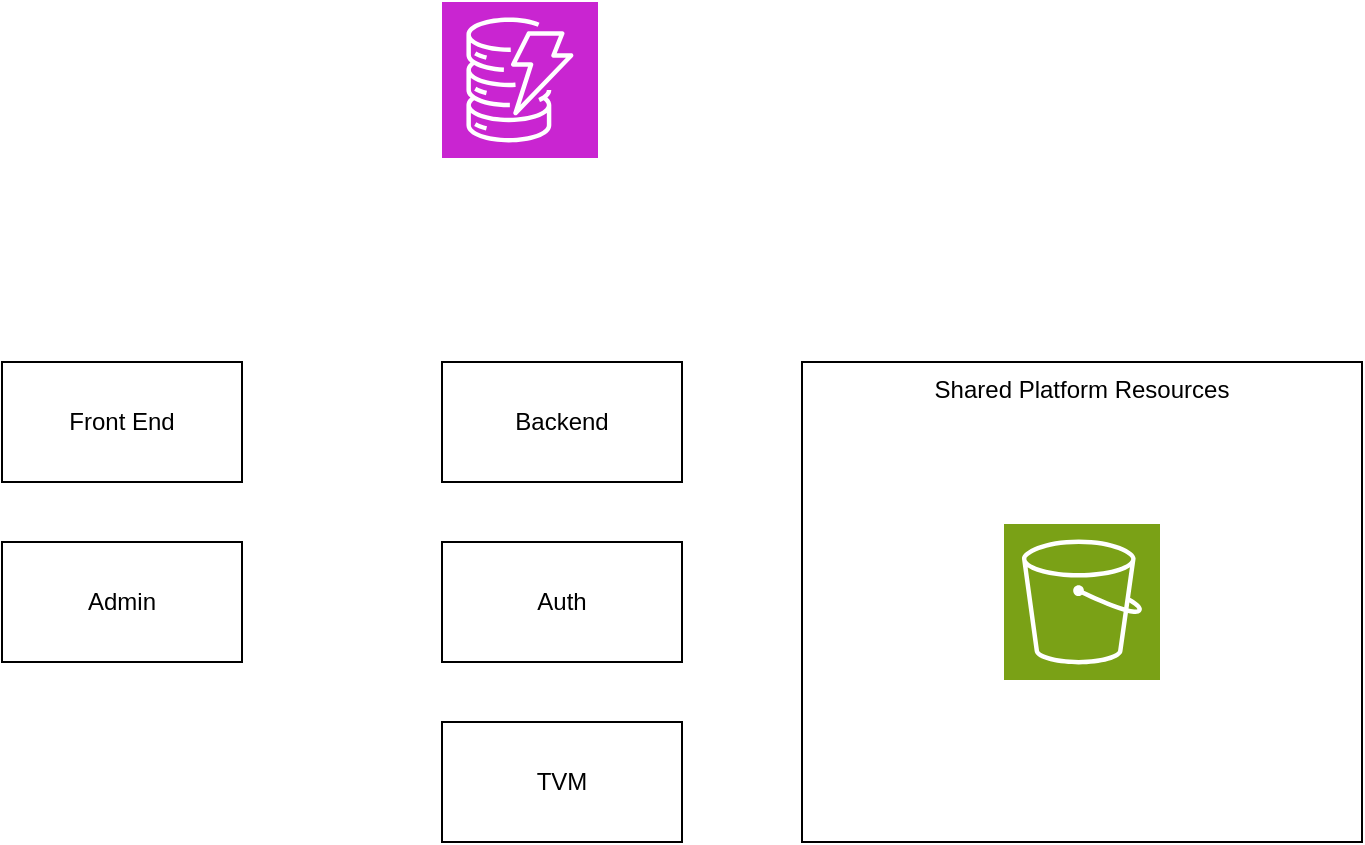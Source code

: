 <mxfile version="25.0.2" pages="3">
  <diagram name="Overview" id="ZM3WtGXCfWIaHxUezqVn">
    <mxGraphModel dx="794" dy="1214" grid="1" gridSize="10" guides="1" tooltips="1" connect="1" arrows="1" fold="1" page="1" pageScale="1" pageWidth="1200" pageHeight="1920" math="0" shadow="0">
      <root>
        <mxCell id="0" />
        <mxCell id="1" parent="0" />
        <mxCell id="9bpPoNq-9heJpBRlv6fF-1" value="Front End" style="rounded=0;whiteSpace=wrap;html=1;" vertex="1" parent="1">
          <mxGeometry x="280" y="300" width="120" height="60" as="geometry" />
        </mxCell>
        <mxCell id="9bpPoNq-9heJpBRlv6fF-2" value="" style="sketch=0;points=[[0,0,0],[0.25,0,0],[0.5,0,0],[0.75,0,0],[1,0,0],[0,1,0],[0.25,1,0],[0.5,1,0],[0.75,1,0],[1,1,0],[0,0.25,0],[0,0.5,0],[0,0.75,0],[1,0.25,0],[1,0.5,0],[1,0.75,0]];outlineConnect=0;fontColor=#232F3E;fillColor=#C925D1;strokeColor=#ffffff;dashed=0;verticalLabelPosition=bottom;verticalAlign=top;align=center;html=1;fontSize=12;fontStyle=0;aspect=fixed;shape=mxgraph.aws4.resourceIcon;resIcon=mxgraph.aws4.dynamodb;" vertex="1" parent="1">
          <mxGeometry x="500" y="120" width="78" height="78" as="geometry" />
        </mxCell>
        <mxCell id="9bpPoNq-9heJpBRlv6fF-4" value="Auth" style="rounded=0;whiteSpace=wrap;html=1;" vertex="1" parent="1">
          <mxGeometry x="500" y="390" width="120" height="60" as="geometry" />
        </mxCell>
        <mxCell id="9bpPoNq-9heJpBRlv6fF-5" value="TVM" style="rounded=0;whiteSpace=wrap;html=1;" vertex="1" parent="1">
          <mxGeometry x="500" y="480" width="120" height="60" as="geometry" />
        </mxCell>
        <mxCell id="9bpPoNq-9heJpBRlv6fF-6" value="Backend" style="rounded=0;whiteSpace=wrap;html=1;" vertex="1" parent="1">
          <mxGeometry x="500" y="300" width="120" height="60" as="geometry" />
        </mxCell>
        <mxCell id="9bpPoNq-9heJpBRlv6fF-7" value="Admin" style="rounded=0;whiteSpace=wrap;html=1;" vertex="1" parent="1">
          <mxGeometry x="280" y="390" width="120" height="60" as="geometry" />
        </mxCell>
        <mxCell id="9bpPoNq-9heJpBRlv6fF-8" value="Shared Platform Resources" style="rounded=0;whiteSpace=wrap;html=1;verticalAlign=top;" vertex="1" parent="1">
          <mxGeometry x="680" y="300" width="280" height="240" as="geometry" />
        </mxCell>
        <mxCell id="9bpPoNq-9heJpBRlv6fF-3" value="" style="sketch=0;points=[[0,0,0],[0.25,0,0],[0.5,0,0],[0.75,0,0],[1,0,0],[0,1,0],[0.25,1,0],[0.5,1,0],[0.75,1,0],[1,1,0],[0,0.25,0],[0,0.5,0],[0,0.75,0],[1,0.25,0],[1,0.5,0],[1,0.75,0]];outlineConnect=0;fontColor=#232F3E;fillColor=#7AA116;strokeColor=#ffffff;dashed=0;verticalLabelPosition=bottom;verticalAlign=top;align=center;html=1;fontSize=12;fontStyle=0;aspect=fixed;shape=mxgraph.aws4.resourceIcon;resIcon=mxgraph.aws4.s3;" vertex="1" parent="1">
          <mxGeometry x="781" y="381" width="78" height="78" as="geometry" />
        </mxCell>
      </root>
    </mxGraphModel>
  </diagram>
  <diagram id="fM0u_2fBBkQTz09tnMKS" name="User &amp; Orgs">
    <mxGraphModel dx="794" dy="1214" grid="1" gridSize="10" guides="1" tooltips="1" connect="1" arrows="1" fold="1" page="1" pageScale="1" pageWidth="1200" pageHeight="1920" math="0" shadow="0">
      <root>
        <mxCell id="0" />
        <mxCell id="1" parent="0" />
        <mxCell id="NKCC-8OwoeJ5BQqTuSAY-4" value="" style="edgeStyle=orthogonalEdgeStyle;rounded=0;orthogonalLoop=1;jettySize=auto;html=1;" edge="1" parent="1" source="NKCC-8OwoeJ5BQqTuSAY-1" target="NKCC-8OwoeJ5BQqTuSAY-2">
          <mxGeometry relative="1" as="geometry" />
        </mxCell>
        <mxCell id="NKCC-8OwoeJ5BQqTuSAY-1" value="User&lt;br&gt;(User specific details)" style="rounded=0;whiteSpace=wrap;html=1;" vertex="1" parent="1">
          <mxGeometry x="160" y="280" width="120" height="60" as="geometry" />
        </mxCell>
        <mxCell id="NKCC-8OwoeJ5BQqTuSAY-2" value="Membership&lt;br&gt;(Membership specific details including role)" style="rounded=0;whiteSpace=wrap;html=1;" vertex="1" parent="1">
          <mxGeometry x="360" y="280" width="120" height="60" as="geometry" />
        </mxCell>
        <mxCell id="NKCC-8OwoeJ5BQqTuSAY-5" value="" style="edgeStyle=orthogonalEdgeStyle;rounded=0;orthogonalLoop=1;jettySize=auto;html=1;" edge="1" parent="1" source="NKCC-8OwoeJ5BQqTuSAY-3" target="NKCC-8OwoeJ5BQqTuSAY-2">
          <mxGeometry relative="1" as="geometry" />
        </mxCell>
        <mxCell id="NKCC-8OwoeJ5BQqTuSAY-3" value="Org&lt;br&gt;(Org specific details)" style="rounded=0;whiteSpace=wrap;html=1;" vertex="1" parent="1">
          <mxGeometry x="560" y="280" width="120" height="60" as="geometry" />
        </mxCell>
      </root>
    </mxGraphModel>
  </diagram>
  <diagram id="ypJ96vE6_CfwF7K0vA8e" name="APIs">
    <mxGraphModel dx="794" dy="1214" grid="1" gridSize="10" guides="1" tooltips="1" connect="1" arrows="1" fold="1" page="1" pageScale="1" pageWidth="1200" pageHeight="1920" math="0" shadow="0">
      <root>
        <mxCell id="0" />
        <mxCell id="1" parent="0" />
        <mxCell id="KeTEnnrOA8f65uY5awFX-1" value="Get My User" style="rounded=0;whiteSpace=wrap;html=1;" vertex="1" parent="1">
          <mxGeometry x="120" y="290" width="120" height="60" as="geometry" />
        </mxCell>
        <mxCell id="KeTEnnrOA8f65uY5awFX-2" value="Get My Memberships" style="rounded=0;whiteSpace=wrap;html=1;" vertex="1" parent="1">
          <mxGeometry x="120" y="380" width="120" height="60" as="geometry" />
        </mxCell>
        <mxCell id="KeTEnnrOA8f65uY5awFX-3" value="Get Org Memberships" style="rounded=0;whiteSpace=wrap;html=1;" vertex="1" parent="1">
          <mxGeometry x="120" y="470" width="120" height="60" as="geometry" />
        </mxCell>
        <mxCell id="KeTEnnrOA8f65uY5awFX-4" value="Org User Scoped" style="rounded=0;whiteSpace=wrap;html=1;" vertex="1" parent="1">
          <mxGeometry x="120" y="200" width="120" height="60" as="geometry" />
        </mxCell>
        <mxCell id="KeTEnnrOA8f65uY5awFX-5" value="Admin Scoped" style="rounded=0;whiteSpace=wrap;html=1;" vertex="1" parent="1">
          <mxGeometry x="480" y="200" width="120" height="60" as="geometry" />
        </mxCell>
        <mxCell id="KeTEnnrOA8f65uY5awFX-6" value="List Users" style="rounded=0;whiteSpace=wrap;html=1;" vertex="1" parent="1">
          <mxGeometry x="480" y="290" width="120" height="60" as="geometry" />
        </mxCell>
        <mxCell id="KeTEnnrOA8f65uY5awFX-7" value="Get User" style="rounded=0;whiteSpace=wrap;html=1;" vertex="1" parent="1">
          <mxGeometry x="480" y="380" width="120" height="60" as="geometry" />
        </mxCell>
        <mxCell id="KeTEnnrOA8f65uY5awFX-8" value="List Organization" style="rounded=0;whiteSpace=wrap;html=1;" vertex="1" parent="1">
          <mxGeometry x="480" y="470" width="120" height="60" as="geometry" />
        </mxCell>
        <mxCell id="KeTEnnrOA8f65uY5awFX-9" value="Get Organization" style="rounded=0;whiteSpace=wrap;html=1;" vertex="1" parent="1">
          <mxGeometry x="480" y="560" width="120" height="60" as="geometry" />
        </mxCell>
        <mxCell id="KeTEnnrOA8f65uY5awFX-10" value="primary index" style="text;html=1;align=center;verticalAlign=middle;whiteSpace=wrap;rounded=0;" vertex="1" parent="1">
          <mxGeometry x="270" y="305" width="60" height="30" as="geometry" />
        </mxCell>
        <mxCell id="KeTEnnrOA8f65uY5awFX-11" value="primary index" style="text;html=1;align=center;verticalAlign=middle;whiteSpace=wrap;rounded=0;" vertex="1" parent="1">
          <mxGeometry x="270" y="395" width="60" height="30" as="geometry" />
        </mxCell>
        <mxCell id="KeTEnnrOA8f65uY5awFX-12" value="gsi index" style="text;html=1;align=center;verticalAlign=middle;whiteSpace=wrap;rounded=0;" vertex="1" parent="1">
          <mxGeometry x="270" y="485" width="60" height="30" as="geometry" />
        </mxCell>
        <mxCell id="KeTEnnrOA8f65uY5awFX-13" value="primary index" style="text;html=1;align=center;verticalAlign=middle;whiteSpace=wrap;rounded=0;" vertex="1" parent="1">
          <mxGeometry x="640" y="395" width="60" height="30" as="geometry" />
        </mxCell>
        <mxCell id="KeTEnnrOA8f65uY5awFX-14" value="admin index" style="text;html=1;align=center;verticalAlign=middle;whiteSpace=wrap;rounded=0;" vertex="1" parent="1">
          <mxGeometry x="640" y="485" width="60" height="30" as="geometry" />
        </mxCell>
        <mxCell id="KeTEnnrOA8f65uY5awFX-15" value="primary index" style="text;html=1;align=center;verticalAlign=middle;whiteSpace=wrap;rounded=0;" vertex="1" parent="1">
          <mxGeometry x="640" y="575" width="60" height="30" as="geometry" />
        </mxCell>
        <mxCell id="KeTEnnrOA8f65uY5awFX-16" value="admin index" style="text;html=1;align=center;verticalAlign=middle;whiteSpace=wrap;rounded=0;" vertex="1" parent="1">
          <mxGeometry x="640" y="305" width="60" height="30" as="geometry" />
        </mxCell>
      </root>
    </mxGraphModel>
  </diagram>
</mxfile>
